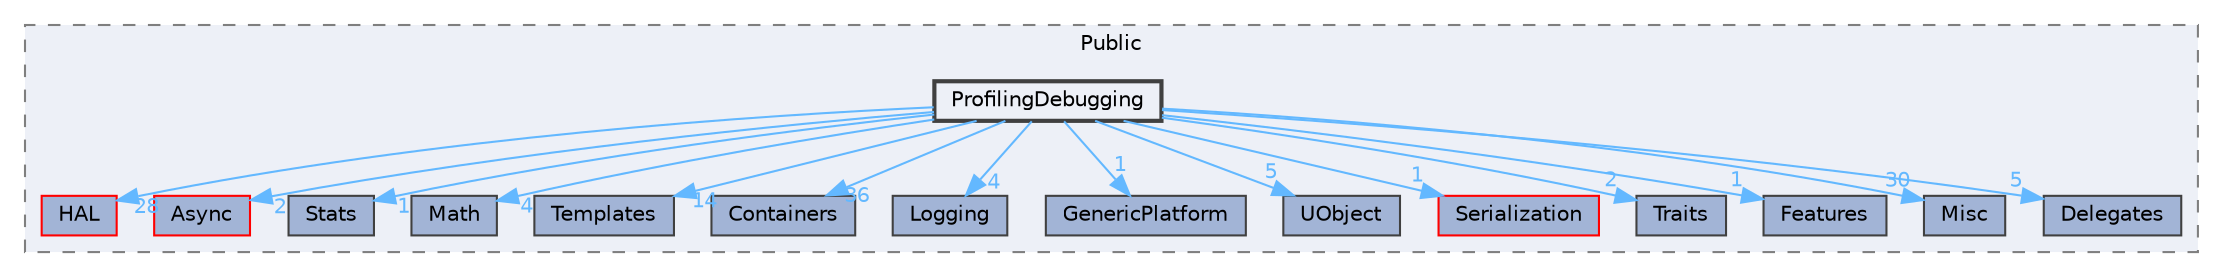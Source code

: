 digraph "ProfilingDebugging"
{
 // INTERACTIVE_SVG=YES
 // LATEX_PDF_SIZE
  bgcolor="transparent";
  edge [fontname=Helvetica,fontsize=10,labelfontname=Helvetica,labelfontsize=10];
  node [fontname=Helvetica,fontsize=10,shape=box,height=0.2,width=0.4];
  compound=true
  subgraph clusterdir_ba49309ee78fabe0452662bc1a7ef37d {
    graph [ bgcolor="#edf0f7", pencolor="grey50", label="Public", fontname=Helvetica,fontsize=10 style="filled,dashed", URL="dir_ba49309ee78fabe0452662bc1a7ef37d.html",tooltip=""]
  dir_06b681a867cd45e91f64ca04156625cf [label="HAL", fillcolor="#a2b4d6", color="red", style="filled", URL="dir_06b681a867cd45e91f64ca04156625cf.html",tooltip=""];
  dir_fab0544b3443f914df6ed288343023f7 [label="Async", fillcolor="#a2b4d6", color="red", style="filled", URL="dir_fab0544b3443f914df6ed288343023f7.html",tooltip=""];
  dir_e0cb2c4386df61ba97611b89ffa6022e [label="Stats", fillcolor="#a2b4d6", color="grey25", style="filled", URL="dir_e0cb2c4386df61ba97611b89ffa6022e.html",tooltip=""];
  dir_d9c32345848c1de2353c1248bbdefaac [label="Math", fillcolor="#a2b4d6", color="grey25", style="filled", URL="dir_d9c32345848c1de2353c1248bbdefaac.html",tooltip=""];
  dir_d923b29e5793e4ca6ecf89bd6d2fe94d [label="Templates", fillcolor="#a2b4d6", color="grey25", style="filled", URL="dir_d923b29e5793e4ca6ecf89bd6d2fe94d.html",tooltip=""];
  dir_d6d4edf6ba84739b62e6fae684879a69 [label="Containers", fillcolor="#a2b4d6", color="grey25", style="filled", URL="dir_d6d4edf6ba84739b62e6fae684879a69.html",tooltip=""];
  dir_cdbe86fff28349c50d558c00879cc362 [label="Logging", fillcolor="#a2b4d6", color="grey25", style="filled", URL="dir_cdbe86fff28349c50d558c00879cc362.html",tooltip=""];
  dir_1c568e3b9220952114991a6a4d431654 [label="GenericPlatform", fillcolor="#a2b4d6", color="grey25", style="filled", URL="dir_1c568e3b9220952114991a6a4d431654.html",tooltip=""];
  dir_2d932d80d33aabcfd2bb1405923ee501 [label="UObject", fillcolor="#a2b4d6", color="grey25", style="filled", URL="dir_2d932d80d33aabcfd2bb1405923ee501.html",tooltip=""];
  dir_4acb951885fdf3c7a4c2ab809ab845db [label="Serialization", fillcolor="#a2b4d6", color="red", style="filled", URL="dir_4acb951885fdf3c7a4c2ab809ab845db.html",tooltip=""];
  dir_5ba3ce5a6b2972cf607ff00f8102a12d [label="Traits", fillcolor="#a2b4d6", color="grey25", style="filled", URL="dir_5ba3ce5a6b2972cf607ff00f8102a12d.html",tooltip=""];
  dir_62f09b8e1e6f3ef586ee436577226f09 [label="Features", fillcolor="#a2b4d6", color="grey25", style="filled", URL="dir_62f09b8e1e6f3ef586ee436577226f09.html",tooltip=""];
  dir_8d7b93d547498163f6da7ff79a1b5a4d [label="Misc", fillcolor="#a2b4d6", color="grey25", style="filled", URL="dir_8d7b93d547498163f6da7ff79a1b5a4d.html",tooltip=""];
  dir_a39d52dbb05fe3fcbf188fdc980a664a [label="Delegates", fillcolor="#a2b4d6", color="grey25", style="filled", URL="dir_a39d52dbb05fe3fcbf188fdc980a664a.html",tooltip=""];
  dir_05d66f52e7112794eb14e508e2415903 [label="ProfilingDebugging", fillcolor="#edf0f7", color="grey25", style="filled,bold", URL="dir_05d66f52e7112794eb14e508e2415903.html",tooltip=""];
  }
  dir_05d66f52e7112794eb14e508e2415903->dir_06b681a867cd45e91f64ca04156625cf [headlabel="28", labeldistance=1.5 headhref="dir_000773_000461.html" href="dir_000773_000461.html" color="steelblue1" fontcolor="steelblue1"];
  dir_05d66f52e7112794eb14e508e2415903->dir_1c568e3b9220952114991a6a4d431654 [headlabel="1", labeldistance=1.5 headhref="dir_000773_000432.html" href="dir_000773_000432.html" color="steelblue1" fontcolor="steelblue1"];
  dir_05d66f52e7112794eb14e508e2415903->dir_2d932d80d33aabcfd2bb1405923ee501 [headlabel="5", labeldistance=1.5 headhref="dir_000773_001227.html" href="dir_000773_001227.html" color="steelblue1" fontcolor="steelblue1"];
  dir_05d66f52e7112794eb14e508e2415903->dir_4acb951885fdf3c7a4c2ab809ab845db [headlabel="1", labeldistance=1.5 headhref="dir_000773_001018.html" href="dir_000773_001018.html" color="steelblue1" fontcolor="steelblue1"];
  dir_05d66f52e7112794eb14e508e2415903->dir_5ba3ce5a6b2972cf607ff00f8102a12d [headlabel="2", labeldistance=1.5 headhref="dir_000773_001212.html" href="dir_000773_001212.html" color="steelblue1" fontcolor="steelblue1"];
  dir_05d66f52e7112794eb14e508e2415903->dir_62f09b8e1e6f3ef586ee436577226f09 [headlabel="1", labeldistance=1.5 headhref="dir_000773_000396.html" href="dir_000773_000396.html" color="steelblue1" fontcolor="steelblue1"];
  dir_05d66f52e7112794eb14e508e2415903->dir_8d7b93d547498163f6da7ff79a1b5a4d [headlabel="30", labeldistance=1.5 headhref="dir_000773_000649.html" href="dir_000773_000649.html" color="steelblue1" fontcolor="steelblue1"];
  dir_05d66f52e7112794eb14e508e2415903->dir_a39d52dbb05fe3fcbf188fdc980a664a [headlabel="5", labeldistance=1.5 headhref="dir_000773_000308.html" href="dir_000773_000308.html" color="steelblue1" fontcolor="steelblue1"];
  dir_05d66f52e7112794eb14e508e2415903->dir_cdbe86fff28349c50d558c00879cc362 [headlabel="4", labeldistance=1.5 headhref="dir_000773_000592.html" href="dir_000773_000592.html" color="steelblue1" fontcolor="steelblue1"];
  dir_05d66f52e7112794eb14e508e2415903->dir_d6d4edf6ba84739b62e6fae684879a69 [headlabel="36", labeldistance=1.5 headhref="dir_000773_000253.html" href="dir_000773_000253.html" color="steelblue1" fontcolor="steelblue1"];
  dir_05d66f52e7112794eb14e508e2415903->dir_d923b29e5793e4ca6ecf89bd6d2fe94d [headlabel="14", labeldistance=1.5 headhref="dir_000773_001176.html" href="dir_000773_001176.html" color="steelblue1" fontcolor="steelblue1"];
  dir_05d66f52e7112794eb14e508e2415903->dir_d9c32345848c1de2353c1248bbdefaac [headlabel="4", labeldistance=1.5 headhref="dir_000773_000608.html" href="dir_000773_000608.html" color="steelblue1" fontcolor="steelblue1"];
  dir_05d66f52e7112794eb14e508e2415903->dir_e0cb2c4386df61ba97611b89ffa6022e [headlabel="1", labeldistance=1.5 headhref="dir_000773_001138.html" href="dir_000773_001138.html" color="steelblue1" fontcolor="steelblue1"];
  dir_05d66f52e7112794eb14e508e2415903->dir_fab0544b3443f914df6ed288343023f7 [headlabel="2", labeldistance=1.5 headhref="dir_000773_000065.html" href="dir_000773_000065.html" color="steelblue1" fontcolor="steelblue1"];
}
